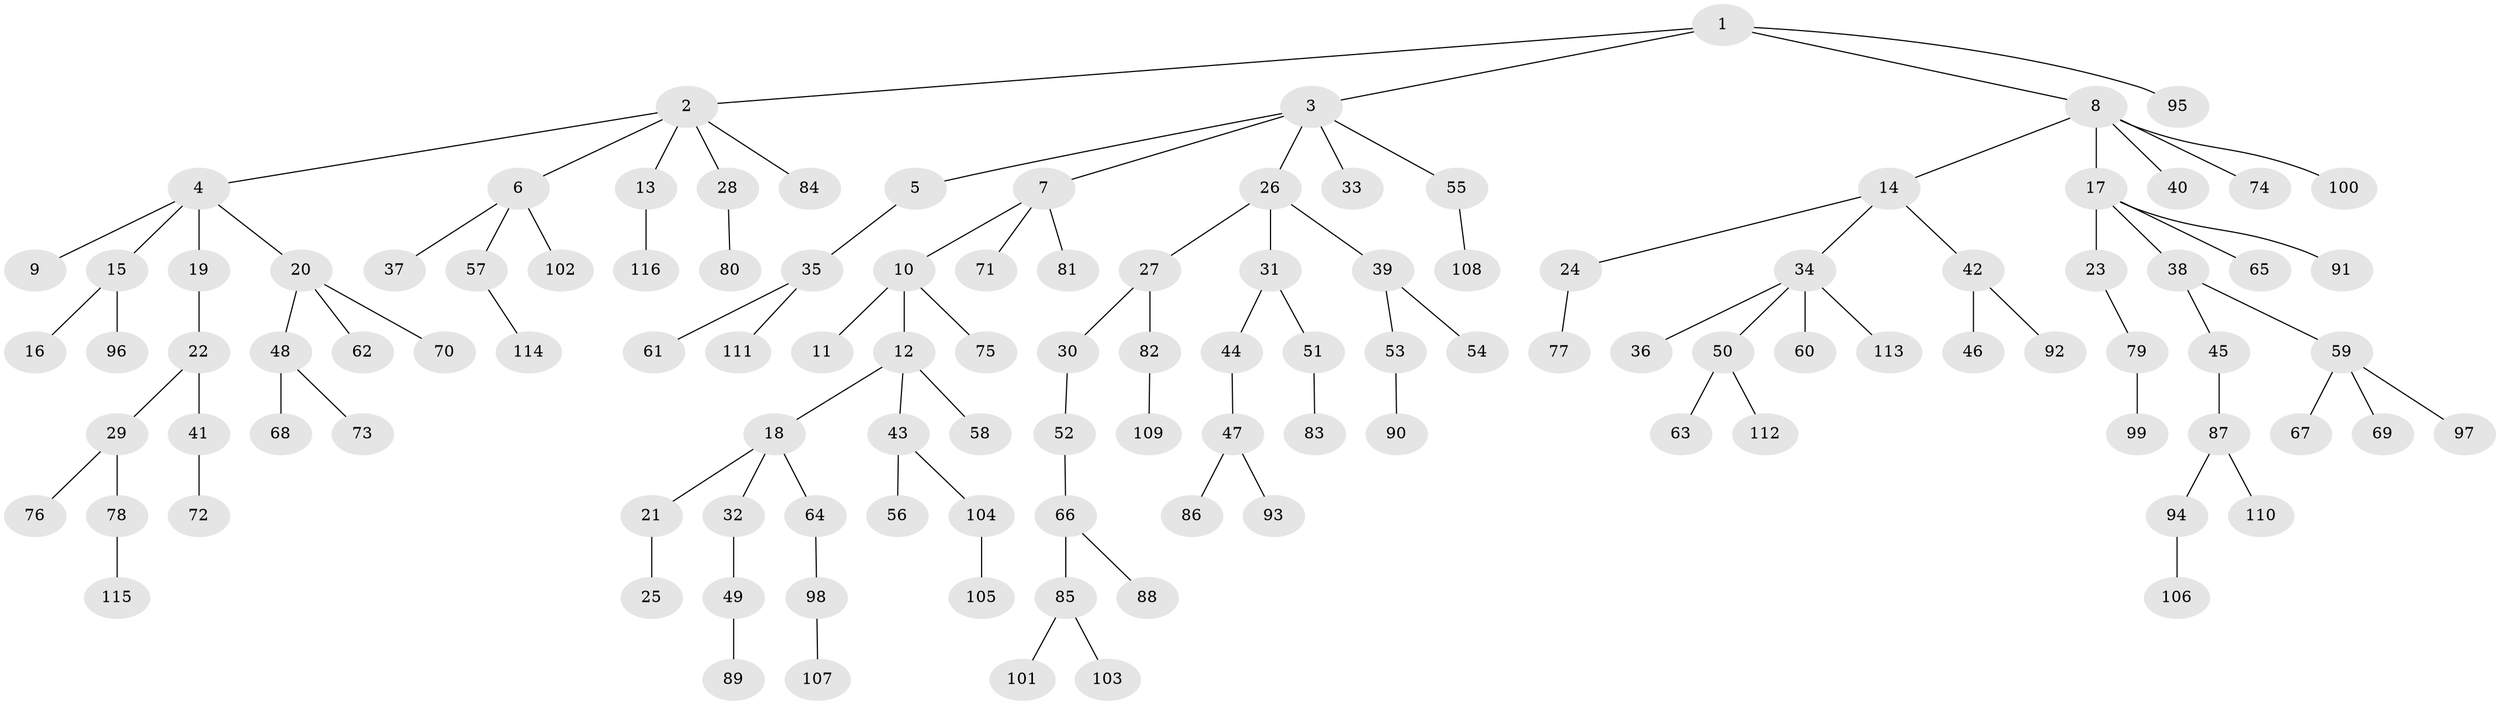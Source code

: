 // Generated by graph-tools (version 1.1) at 2025/36/03/09/25 02:36:31]
// undirected, 116 vertices, 115 edges
graph export_dot {
graph [start="1"]
  node [color=gray90,style=filled];
  1;
  2;
  3;
  4;
  5;
  6;
  7;
  8;
  9;
  10;
  11;
  12;
  13;
  14;
  15;
  16;
  17;
  18;
  19;
  20;
  21;
  22;
  23;
  24;
  25;
  26;
  27;
  28;
  29;
  30;
  31;
  32;
  33;
  34;
  35;
  36;
  37;
  38;
  39;
  40;
  41;
  42;
  43;
  44;
  45;
  46;
  47;
  48;
  49;
  50;
  51;
  52;
  53;
  54;
  55;
  56;
  57;
  58;
  59;
  60;
  61;
  62;
  63;
  64;
  65;
  66;
  67;
  68;
  69;
  70;
  71;
  72;
  73;
  74;
  75;
  76;
  77;
  78;
  79;
  80;
  81;
  82;
  83;
  84;
  85;
  86;
  87;
  88;
  89;
  90;
  91;
  92;
  93;
  94;
  95;
  96;
  97;
  98;
  99;
  100;
  101;
  102;
  103;
  104;
  105;
  106;
  107;
  108;
  109;
  110;
  111;
  112;
  113;
  114;
  115;
  116;
  1 -- 2;
  1 -- 3;
  1 -- 8;
  1 -- 95;
  2 -- 4;
  2 -- 6;
  2 -- 13;
  2 -- 28;
  2 -- 84;
  3 -- 5;
  3 -- 7;
  3 -- 26;
  3 -- 33;
  3 -- 55;
  4 -- 9;
  4 -- 15;
  4 -- 19;
  4 -- 20;
  5 -- 35;
  6 -- 37;
  6 -- 57;
  6 -- 102;
  7 -- 10;
  7 -- 71;
  7 -- 81;
  8 -- 14;
  8 -- 17;
  8 -- 40;
  8 -- 74;
  8 -- 100;
  10 -- 11;
  10 -- 12;
  10 -- 75;
  12 -- 18;
  12 -- 43;
  12 -- 58;
  13 -- 116;
  14 -- 24;
  14 -- 34;
  14 -- 42;
  15 -- 16;
  15 -- 96;
  17 -- 23;
  17 -- 38;
  17 -- 65;
  17 -- 91;
  18 -- 21;
  18 -- 32;
  18 -- 64;
  19 -- 22;
  20 -- 48;
  20 -- 62;
  20 -- 70;
  21 -- 25;
  22 -- 29;
  22 -- 41;
  23 -- 79;
  24 -- 77;
  26 -- 27;
  26 -- 31;
  26 -- 39;
  27 -- 30;
  27 -- 82;
  28 -- 80;
  29 -- 76;
  29 -- 78;
  30 -- 52;
  31 -- 44;
  31 -- 51;
  32 -- 49;
  34 -- 36;
  34 -- 50;
  34 -- 60;
  34 -- 113;
  35 -- 61;
  35 -- 111;
  38 -- 45;
  38 -- 59;
  39 -- 53;
  39 -- 54;
  41 -- 72;
  42 -- 46;
  42 -- 92;
  43 -- 56;
  43 -- 104;
  44 -- 47;
  45 -- 87;
  47 -- 86;
  47 -- 93;
  48 -- 68;
  48 -- 73;
  49 -- 89;
  50 -- 63;
  50 -- 112;
  51 -- 83;
  52 -- 66;
  53 -- 90;
  55 -- 108;
  57 -- 114;
  59 -- 67;
  59 -- 69;
  59 -- 97;
  64 -- 98;
  66 -- 85;
  66 -- 88;
  78 -- 115;
  79 -- 99;
  82 -- 109;
  85 -- 101;
  85 -- 103;
  87 -- 94;
  87 -- 110;
  94 -- 106;
  98 -- 107;
  104 -- 105;
}
